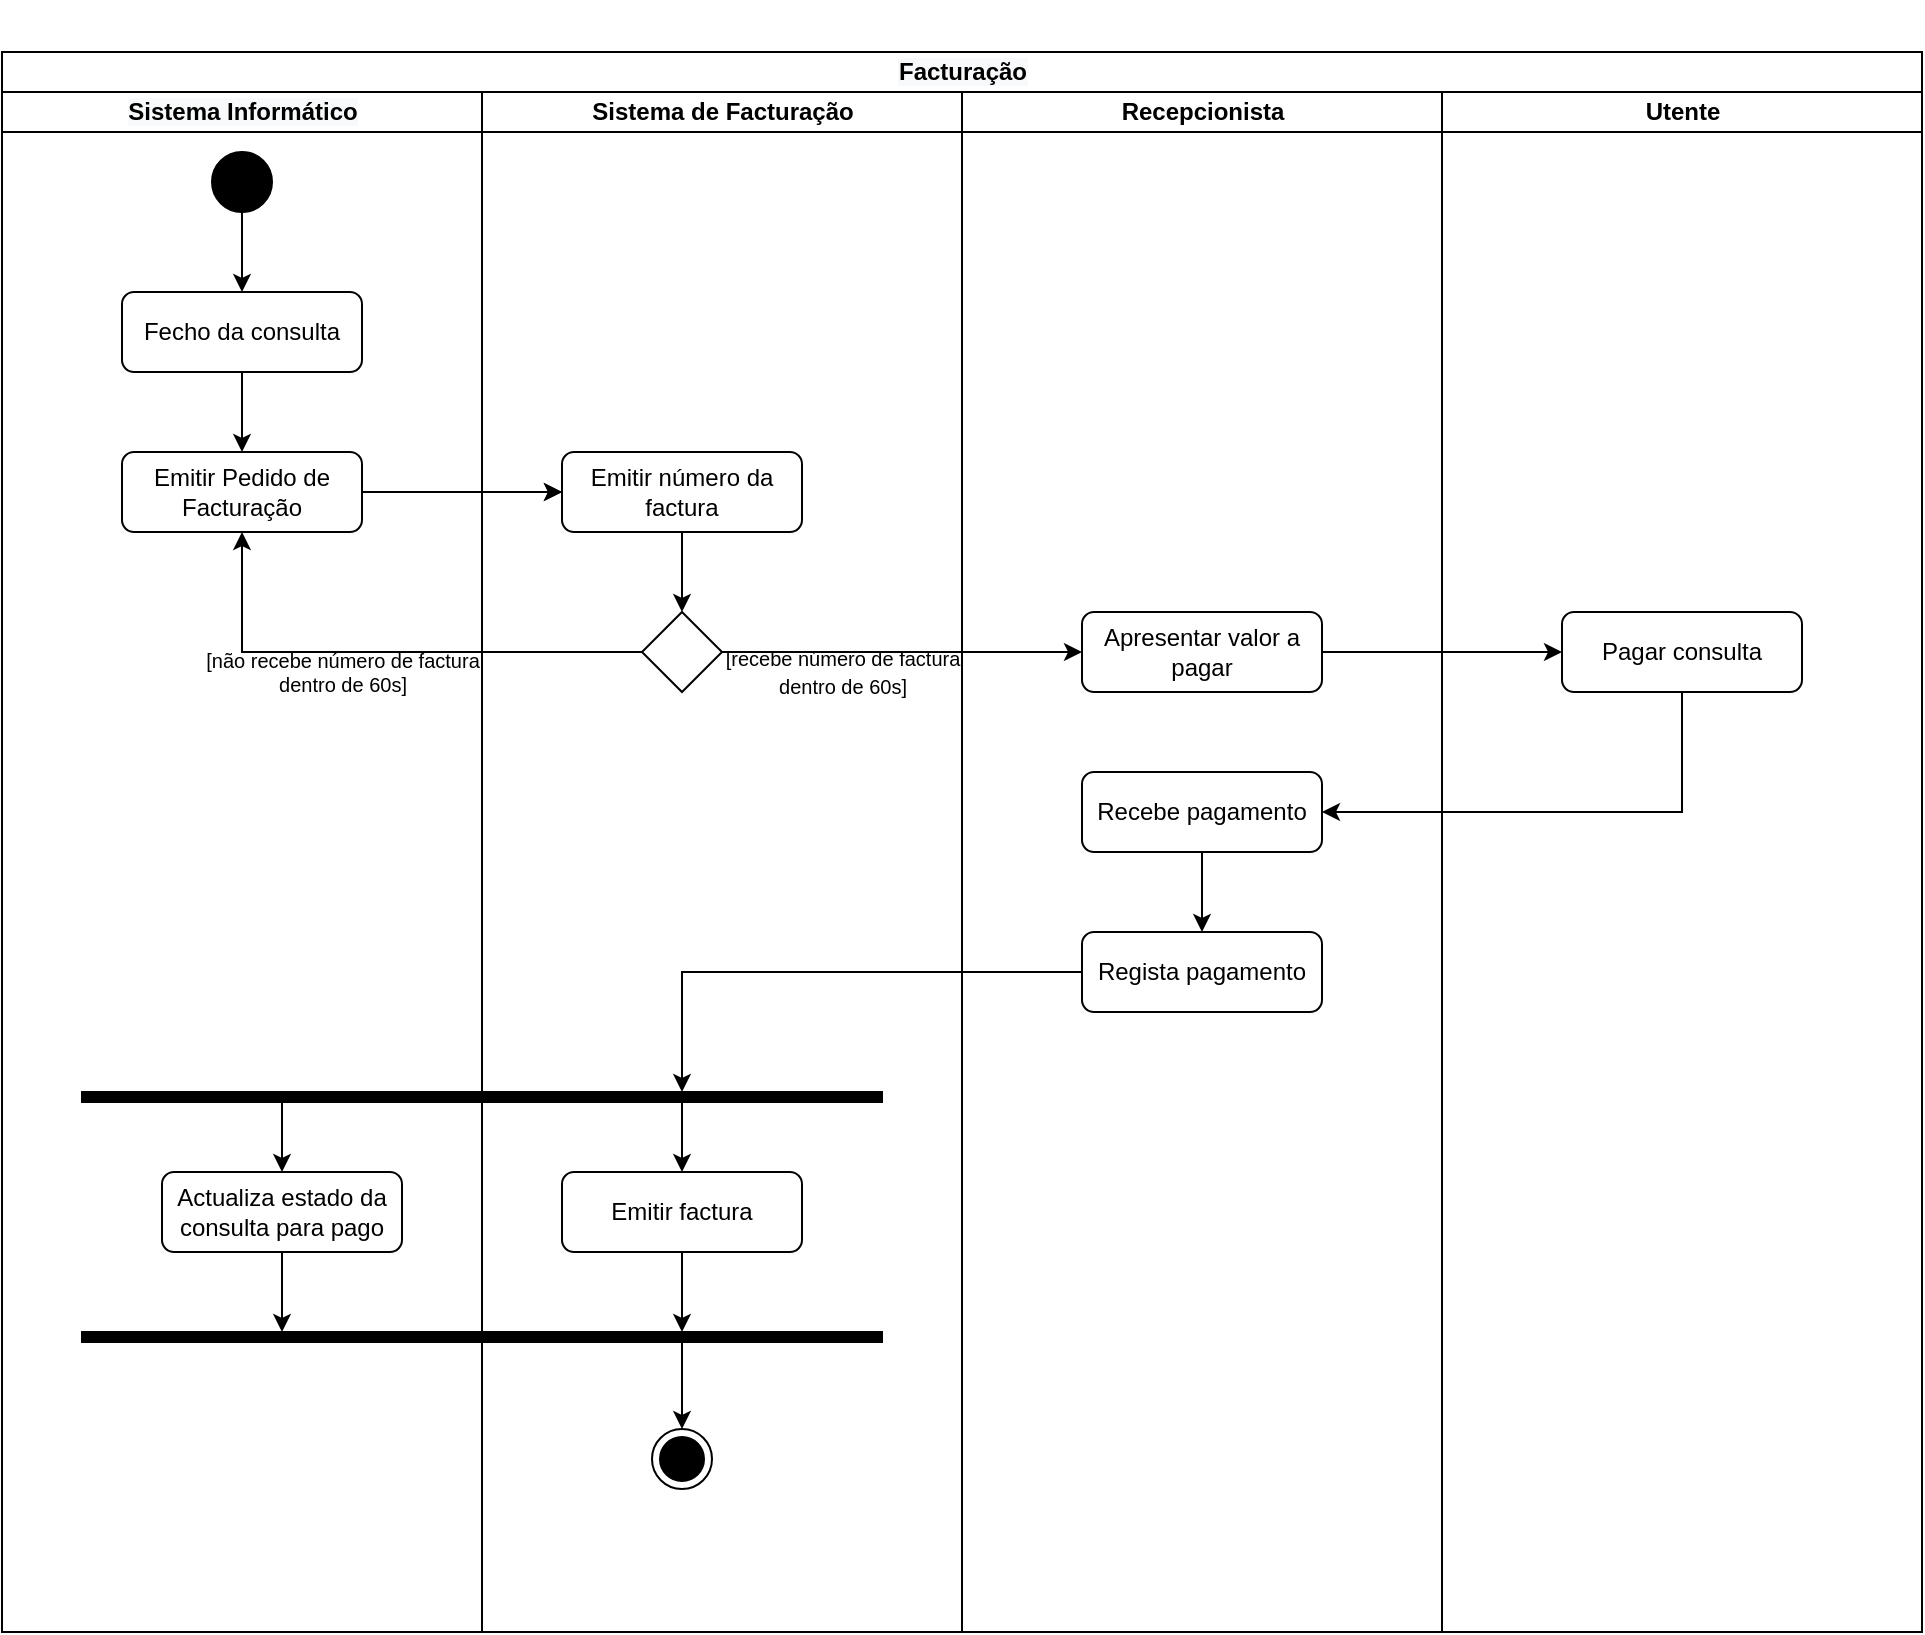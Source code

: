 <mxfile version="14.1.8" type="device"><diagram id="OJ4TUQuLtJPFEWzfhCqW" name="Page-1"><mxGraphModel dx="1422" dy="822" grid="1" gridSize="10" guides="1" tooltips="1" connect="1" arrows="1" fold="1" page="1" pageScale="1" pageWidth="1169" pageHeight="827" math="0" shadow="0"><root><mxCell id="0"/><mxCell id="1" parent="0"/><mxCell id="dvE5O0W8EfaicvdQj1X0-17" value="&#10;&#10;&lt;span style=&quot;color: rgb(0, 0, 0); font-family: helvetica; font-size: 12px; font-style: normal; font-weight: 700; letter-spacing: normal; text-align: center; text-indent: 0px; text-transform: none; word-spacing: 0px; background-color: rgb(248, 249, 250); display: inline; float: none;&quot;&gt;Facturação&lt;/span&gt;&#10;&#10;" style="swimlane;html=1;childLayout=stackLayout;resizeParent=1;resizeParentMax=0;startSize=20;" vertex="1" parent="1"><mxGeometry y="40" width="960" height="790" as="geometry"/></mxCell><mxCell id="dvE5O0W8EfaicvdQj1X0-19" value="&#10;&#10;&lt;span style=&quot;color: rgb(0, 0, 0); font-family: helvetica; font-size: 12px; font-style: normal; font-weight: 700; letter-spacing: normal; text-align: center; text-indent: 0px; text-transform: none; word-spacing: 0px; background-color: rgb(248, 249, 250); display: inline; float: none;&quot;&gt;Sistema Informático&lt;/span&gt;&#10;&#10;" style="swimlane;html=1;startSize=20;" vertex="1" parent="dvE5O0W8EfaicvdQj1X0-17"><mxGeometry y="20" width="240" height="770" as="geometry"/></mxCell><mxCell id="dvE5O0W8EfaicvdQj1X0-27" style="edgeStyle=orthogonalEdgeStyle;rounded=0;orthogonalLoop=1;jettySize=auto;html=1;entryX=0.5;entryY=0;entryDx=0;entryDy=0;" edge="1" parent="dvE5O0W8EfaicvdQj1X0-19" source="dvE5O0W8EfaicvdQj1X0-25" target="dvE5O0W8EfaicvdQj1X0-26"><mxGeometry relative="1" as="geometry"/></mxCell><mxCell id="dvE5O0W8EfaicvdQj1X0-25" value="" style="ellipse;whiteSpace=wrap;html=1;aspect=fixed;strokeColor=#000000;fillColor=#000000;" vertex="1" parent="dvE5O0W8EfaicvdQj1X0-19"><mxGeometry x="105" y="30" width="30" height="30" as="geometry"/></mxCell><mxCell id="dvE5O0W8EfaicvdQj1X0-44" style="edgeStyle=orthogonalEdgeStyle;rounded=0;orthogonalLoop=1;jettySize=auto;html=1;exitX=0.5;exitY=1;exitDx=0;exitDy=0;" edge="1" parent="dvE5O0W8EfaicvdQj1X0-19" source="dvE5O0W8EfaicvdQj1X0-26" target="dvE5O0W8EfaicvdQj1X0-30"><mxGeometry relative="1" as="geometry"/></mxCell><mxCell id="dvE5O0W8EfaicvdQj1X0-26" value="Fecho da consulta" style="rounded=1;whiteSpace=wrap;html=1;" vertex="1" parent="dvE5O0W8EfaicvdQj1X0-19"><mxGeometry x="60" y="100" width="120" height="40" as="geometry"/></mxCell><mxCell id="dvE5O0W8EfaicvdQj1X0-30" value="Emitir Pedido de Facturação" style="rounded=1;whiteSpace=wrap;html=1;" vertex="1" parent="dvE5O0W8EfaicvdQj1X0-19"><mxGeometry x="60" y="180" width="120" height="40" as="geometry"/></mxCell><mxCell id="dvE5O0W8EfaicvdQj1X0-64" value="Actualiza estado da consulta para pago" style="rounded=1;whiteSpace=wrap;html=1;strokeColor=#000000;fillColor=#FFFFFF;" vertex="1" parent="dvE5O0W8EfaicvdQj1X0-19"><mxGeometry x="80" y="540" width="120" height="40" as="geometry"/></mxCell><mxCell id="dvE5O0W8EfaicvdQj1X0-20" value="Sistema de Facturação" style="swimlane;html=1;startSize=20;" vertex="1" parent="dvE5O0W8EfaicvdQj1X0-17"><mxGeometry x="240" y="20" width="240" height="770" as="geometry"/></mxCell><mxCell id="dvE5O0W8EfaicvdQj1X0-73" style="edgeStyle=orthogonalEdgeStyle;rounded=0;orthogonalLoop=1;jettySize=auto;html=1;exitX=0.5;exitY=1;exitDx=0;exitDy=0;entryX=0.5;entryY=0;entryDx=0;entryDy=0;labelBackgroundColor=none;fontSize=10;" edge="1" parent="dvE5O0W8EfaicvdQj1X0-20" source="dvE5O0W8EfaicvdQj1X0-28" target="dvE5O0W8EfaicvdQj1X0-69"><mxGeometry relative="1" as="geometry"/></mxCell><mxCell id="dvE5O0W8EfaicvdQj1X0-28" value="Emitir número da factura" style="rounded=1;whiteSpace=wrap;html=1;" vertex="1" parent="dvE5O0W8EfaicvdQj1X0-20"><mxGeometry x="40" y="180" width="120" height="40" as="geometry"/></mxCell><mxCell id="dvE5O0W8EfaicvdQj1X0-62" style="edgeStyle=orthogonalEdgeStyle;rounded=0;orthogonalLoop=1;jettySize=auto;html=1;exitX=0.5;exitY=1;exitDx=0;exitDy=0;entryX=0.75;entryY=0;entryDx=0;entryDy=0;" edge="1" parent="dvE5O0W8EfaicvdQj1X0-20" source="dvE5O0W8EfaicvdQj1X0-48" target="dvE5O0W8EfaicvdQj1X0-59"><mxGeometry relative="1" as="geometry"/></mxCell><mxCell id="dvE5O0W8EfaicvdQj1X0-48" value="Emitir factura" style="rounded=1;whiteSpace=wrap;html=1;" vertex="1" parent="dvE5O0W8EfaicvdQj1X0-20"><mxGeometry x="40" y="540" width="120" height="40" as="geometry"/></mxCell><mxCell id="dvE5O0W8EfaicvdQj1X0-61" style="edgeStyle=orthogonalEdgeStyle;rounded=0;orthogonalLoop=1;jettySize=auto;html=1;exitX=0.75;exitY=1;exitDx=0;exitDy=0;entryX=0.5;entryY=0;entryDx=0;entryDy=0;" edge="1" parent="dvE5O0W8EfaicvdQj1X0-20" source="dvE5O0W8EfaicvdQj1X0-57" target="dvE5O0W8EfaicvdQj1X0-48"><mxGeometry relative="1" as="geometry"/></mxCell><mxCell id="dvE5O0W8EfaicvdQj1X0-57" value="" style="rounded=0;whiteSpace=wrap;html=1;strokeColor=#000000;fillColor=#000000;" vertex="1" parent="dvE5O0W8EfaicvdQj1X0-20"><mxGeometry x="-200" y="500" width="400" height="5" as="geometry"/></mxCell><mxCell id="dvE5O0W8EfaicvdQj1X0-59" value="" style="rounded=0;whiteSpace=wrap;html=1;strokeColor=#000000;fillColor=#000000;" vertex="1" parent="dvE5O0W8EfaicvdQj1X0-20"><mxGeometry x="-200" y="620" width="400" height="5" as="geometry"/></mxCell><mxCell id="dvE5O0W8EfaicvdQj1X0-52" style="edgeStyle=orthogonalEdgeStyle;rounded=0;orthogonalLoop=1;jettySize=auto;html=1;exitX=0.75;exitY=1;exitDx=0;exitDy=0;entryX=0.5;entryY=0;entryDx=0;entryDy=0;" edge="1" parent="dvE5O0W8EfaicvdQj1X0-20" source="dvE5O0W8EfaicvdQj1X0-59" target="dvE5O0W8EfaicvdQj1X0-24"><mxGeometry relative="1" as="geometry"><mxPoint x="15" y="630" as="sourcePoint"/></mxGeometry></mxCell><mxCell id="dvE5O0W8EfaicvdQj1X0-24" value="" style="ellipse;html=1;shape=endState;fillColor=#000000;" vertex="1" parent="dvE5O0W8EfaicvdQj1X0-20"><mxGeometry x="85" y="668.5" width="30" height="30" as="geometry"/></mxCell><mxCell id="dvE5O0W8EfaicvdQj1X0-69" value="" style="rhombus;whiteSpace=wrap;html=1;strokeColor=#000000;fillColor=#FFFFFF;" vertex="1" parent="dvE5O0W8EfaicvdQj1X0-20"><mxGeometry x="80" y="260" width="40" height="40" as="geometry"/></mxCell><mxCell id="dvE5O0W8EfaicvdQj1X0-65" style="edgeStyle=orthogonalEdgeStyle;rounded=0;orthogonalLoop=1;jettySize=auto;html=1;exitX=0.25;exitY=1;exitDx=0;exitDy=0;entryX=0.5;entryY=0;entryDx=0;entryDy=0;" edge="1" parent="dvE5O0W8EfaicvdQj1X0-17" source="dvE5O0W8EfaicvdQj1X0-57" target="dvE5O0W8EfaicvdQj1X0-64"><mxGeometry relative="1" as="geometry"/></mxCell><mxCell id="dvE5O0W8EfaicvdQj1X0-66" style="edgeStyle=orthogonalEdgeStyle;rounded=0;orthogonalLoop=1;jettySize=auto;html=1;exitX=0.5;exitY=1;exitDx=0;exitDy=0;entryX=0.25;entryY=0;entryDx=0;entryDy=0;" edge="1" parent="dvE5O0W8EfaicvdQj1X0-17" source="dvE5O0W8EfaicvdQj1X0-64" target="dvE5O0W8EfaicvdQj1X0-59"><mxGeometry relative="1" as="geometry"/></mxCell><mxCell id="dvE5O0W8EfaicvdQj1X0-23" value="Recepcionista" style="swimlane;html=1;startSize=20;" vertex="1" parent="dvE5O0W8EfaicvdQj1X0-17"><mxGeometry x="480" y="20" width="240" height="770" as="geometry"/></mxCell><mxCell id="dvE5O0W8EfaicvdQj1X0-45" value="Apresentar valor a pagar" style="rounded=1;whiteSpace=wrap;html=1;" vertex="1" parent="dvE5O0W8EfaicvdQj1X0-23"><mxGeometry x="60" y="260" width="120" height="40" as="geometry"/></mxCell><mxCell id="dvE5O0W8EfaicvdQj1X0-50" value="Regista pagamento" style="rounded=1;whiteSpace=wrap;html=1;" vertex="1" parent="dvE5O0W8EfaicvdQj1X0-23"><mxGeometry x="60" y="420" width="120" height="40" as="geometry"/></mxCell><mxCell id="dvE5O0W8EfaicvdQj1X0-56" style="edgeStyle=orthogonalEdgeStyle;rounded=0;orthogonalLoop=1;jettySize=auto;html=1;entryX=0.5;entryY=0;entryDx=0;entryDy=0;exitX=0.5;exitY=1;exitDx=0;exitDy=0;" edge="1" parent="dvE5O0W8EfaicvdQj1X0-23" source="dvE5O0W8EfaicvdQj1X0-55" target="dvE5O0W8EfaicvdQj1X0-50"><mxGeometry relative="1" as="geometry"><mxPoint x="180" y="410" as="sourcePoint"/></mxGeometry></mxCell><mxCell id="dvE5O0W8EfaicvdQj1X0-55" value="Recebe pagamento" style="rounded=1;whiteSpace=wrap;html=1;" vertex="1" parent="dvE5O0W8EfaicvdQj1X0-23"><mxGeometry x="60" y="340" width="120" height="40" as="geometry"/></mxCell><mxCell id="dvE5O0W8EfaicvdQj1X0-53" style="edgeStyle=orthogonalEdgeStyle;rounded=0;orthogonalLoop=1;jettySize=auto;html=1;exitX=0.5;exitY=1;exitDx=0;exitDy=0;entryX=1;entryY=0.5;entryDx=0;entryDy=0;" edge="1" parent="dvE5O0W8EfaicvdQj1X0-17" source="dvE5O0W8EfaicvdQj1X0-49" target="dvE5O0W8EfaicvdQj1X0-55"><mxGeometry relative="1" as="geometry"/></mxCell><mxCell id="dvE5O0W8EfaicvdQj1X0-54" style="edgeStyle=orthogonalEdgeStyle;rounded=0;orthogonalLoop=1;jettySize=auto;html=1;exitX=1;exitY=0.5;exitDx=0;exitDy=0;entryX=0;entryY=0.5;entryDx=0;entryDy=0;" edge="1" parent="dvE5O0W8EfaicvdQj1X0-17" source="dvE5O0W8EfaicvdQj1X0-45" target="dvE5O0W8EfaicvdQj1X0-49"><mxGeometry relative="1" as="geometry"/></mxCell><mxCell id="dvE5O0W8EfaicvdQj1X0-21" value="Utente" style="swimlane;html=1;startSize=20;" vertex="1" parent="dvE5O0W8EfaicvdQj1X0-17"><mxGeometry x="720" y="20" width="240" height="770" as="geometry"/></mxCell><mxCell id="dvE5O0W8EfaicvdQj1X0-49" value="Pagar consulta" style="rounded=1;whiteSpace=wrap;html=1;" vertex="1" parent="dvE5O0W8EfaicvdQj1X0-21"><mxGeometry x="60" y="260" width="120" height="40" as="geometry"/></mxCell><mxCell id="dvE5O0W8EfaicvdQj1X0-46" value="&lt;span style=&quot;color: rgb(0, 0, 0); font-family: helvetica; font-size: 10px; font-style: normal; font-weight: 400; letter-spacing: normal; text-indent: 0px; text-transform: none; word-spacing: 0px; display: inline; float: none;&quot;&gt;[recebe número de factura&lt;/span&gt;&lt;br style=&quot;color: rgb(0, 0, 0); font-family: helvetica; font-size: 10px; font-style: normal; font-weight: 400; letter-spacing: normal; text-indent: 0px; text-transform: none; word-spacing: 0px;&quot;&gt;&lt;span style=&quot;color: rgb(0, 0, 0); font-family: helvetica; font-size: 10px; font-style: normal; font-weight: 400; letter-spacing: normal; text-indent: 0px; text-transform: none; word-spacing: 0px; display: inline; float: none;&quot;&gt;dentro de 60s]&lt;/span&gt;&lt;br&gt;" style="edgeStyle=orthogonalEdgeStyle;rounded=0;orthogonalLoop=1;jettySize=auto;html=1;entryX=0;entryY=0.5;entryDx=0;entryDy=0;exitX=1;exitY=0.5;exitDx=0;exitDy=0;labelBackgroundColor=none;align=center;verticalAlign=middle;horizontal=1;" edge="1" parent="dvE5O0W8EfaicvdQj1X0-17" source="dvE5O0W8EfaicvdQj1X0-69" target="dvE5O0W8EfaicvdQj1X0-45"><mxGeometry x="-0.333" y="-10" relative="1" as="geometry"><mxPoint as="offset"/></mxGeometry></mxCell><mxCell id="dvE5O0W8EfaicvdQj1X0-67" style="edgeStyle=orthogonalEdgeStyle;rounded=0;orthogonalLoop=1;jettySize=auto;html=1;entryX=0.75;entryY=0;entryDx=0;entryDy=0;" edge="1" parent="dvE5O0W8EfaicvdQj1X0-17" source="dvE5O0W8EfaicvdQj1X0-50" target="dvE5O0W8EfaicvdQj1X0-57"><mxGeometry relative="1" as="geometry"/></mxCell><mxCell id="dvE5O0W8EfaicvdQj1X0-70" value="[não recebe número de factura&lt;br style=&quot;font-size: 10px;&quot;&gt;dentro de 60s]" style="edgeStyle=orthogonalEdgeStyle;rounded=0;orthogonalLoop=1;jettySize=auto;html=1;exitX=0;exitY=0.5;exitDx=0;exitDy=0;entryX=0.5;entryY=1;entryDx=0;entryDy=0;labelBackgroundColor=none;fontSize=10;verticalAlign=middle;labelPosition=center;verticalLabelPosition=middle;align=center;" edge="1" parent="dvE5O0W8EfaicvdQj1X0-17" source="dvE5O0W8EfaicvdQj1X0-69" target="dvE5O0W8EfaicvdQj1X0-30"><mxGeometry x="0.154" y="10" relative="1" as="geometry"><Array as="points"><mxPoint x="120" y="300"/></Array><mxPoint as="offset"/></mxGeometry></mxCell><mxCell id="dvE5O0W8EfaicvdQj1X0-72" style="edgeStyle=orthogonalEdgeStyle;rounded=0;orthogonalLoop=1;jettySize=auto;html=1;exitX=1;exitY=0.5;exitDx=0;exitDy=0;entryX=0;entryY=0.5;entryDx=0;entryDy=0;labelBackgroundColor=none;fontSize=10;" edge="1" parent="dvE5O0W8EfaicvdQj1X0-17" source="dvE5O0W8EfaicvdQj1X0-30" target="dvE5O0W8EfaicvdQj1X0-28"><mxGeometry relative="1" as="geometry"/></mxCell><mxCell id="dvE5O0W8EfaicvdQj1X0-83" style="edgeStyle=orthogonalEdgeStyle;rounded=0;orthogonalLoop=1;jettySize=auto;html=1;exitX=1;exitY=0.5;exitDx=0;exitDy=0;entryX=0;entryY=0.5;entryDx=0;entryDy=0;labelBackgroundColor=none;fontSize=10;" edge="1" parent="dvE5O0W8EfaicvdQj1X0-17" source="dvE5O0W8EfaicvdQj1X0-30" target="dvE5O0W8EfaicvdQj1X0-28"><mxGeometry relative="1" as="geometry"><mxPoint x="180" y="260" as="sourcePoint"/><mxPoint x="280" y="260" as="targetPoint"/><Array as="points"><mxPoint x="200" y="220"/><mxPoint x="200" y="220"/></Array></mxGeometry></mxCell></root></mxGraphModel></diagram></mxfile>